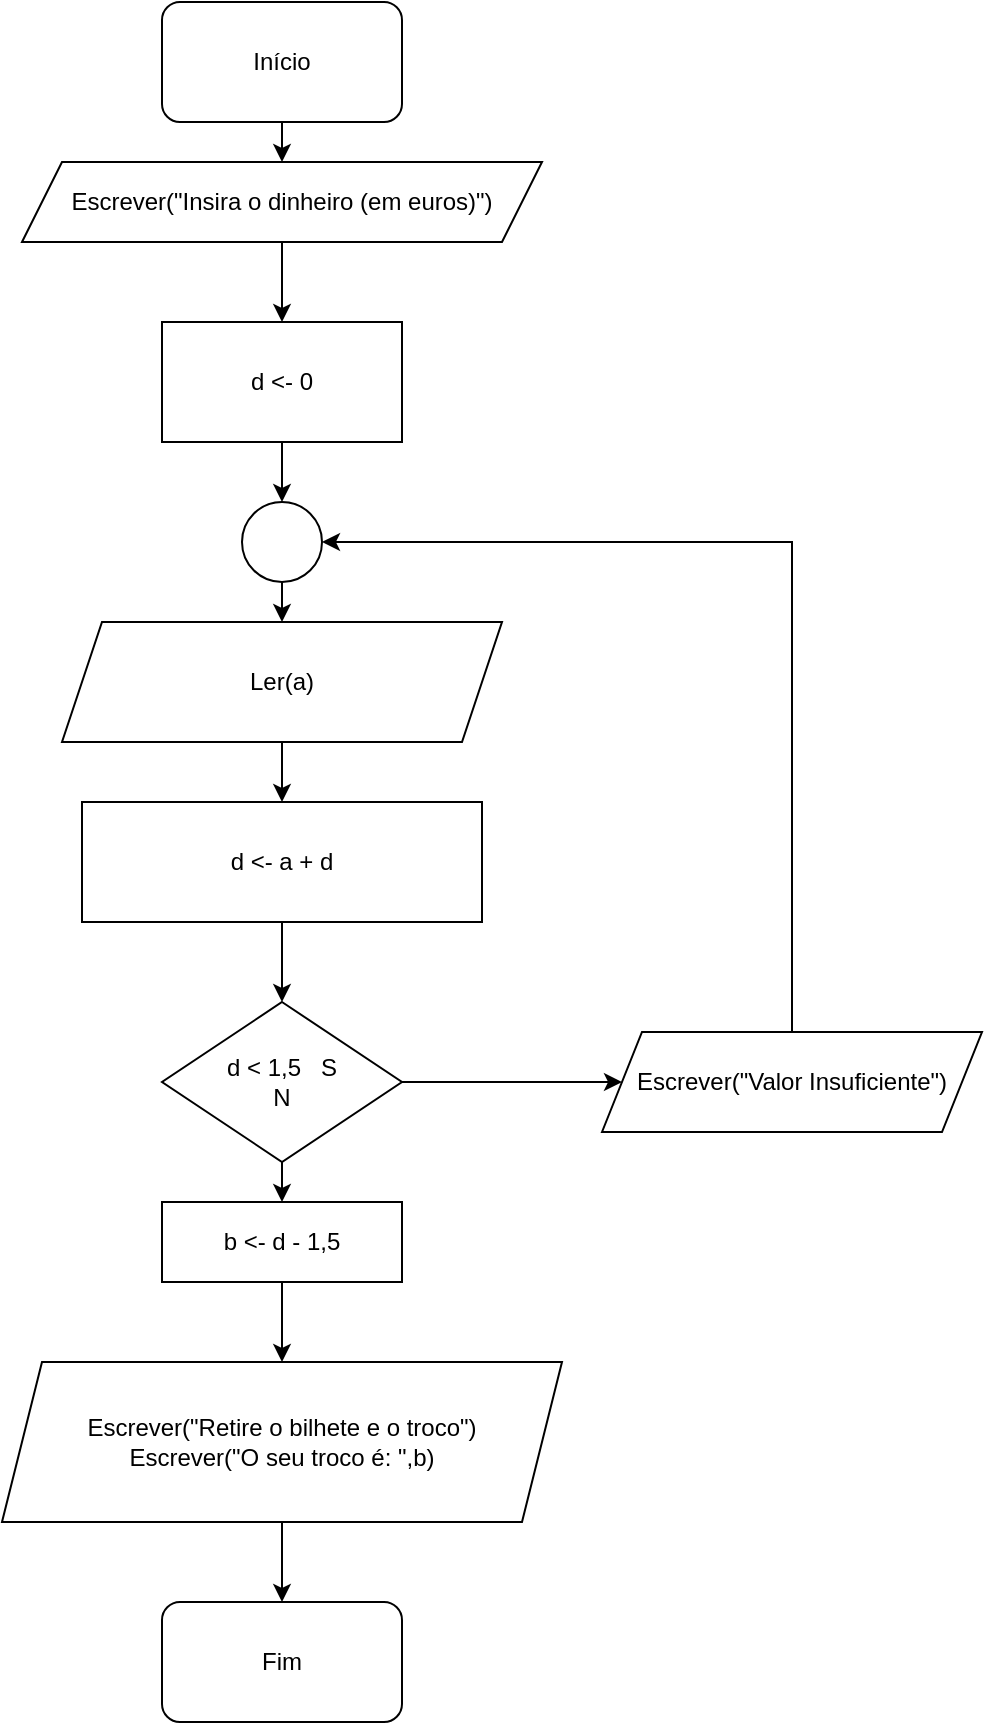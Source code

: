 <mxfile version="14.7.7" type="device"><diagram id="jc-p6jHexrQVGvodHyx1" name="Page-1"><mxGraphModel dx="1108" dy="460" grid="1" gridSize="10" guides="1" tooltips="1" connect="1" arrows="1" fold="1" page="1" pageScale="1" pageWidth="827" pageHeight="1169" math="0" shadow="0"><root><mxCell id="0"/><mxCell id="1" parent="0"/><mxCell id="eKf2ZzsNzRc_kJ0l7vfA-1" value="Início" style="rounded=1;whiteSpace=wrap;html=1;" vertex="1" parent="1"><mxGeometry x="360" width="120" height="60" as="geometry"/></mxCell><mxCell id="eKf2ZzsNzRc_kJ0l7vfA-2" value="" style="endArrow=classic;html=1;exitX=0.5;exitY=1;exitDx=0;exitDy=0;" edge="1" parent="1" source="eKf2ZzsNzRc_kJ0l7vfA-1"><mxGeometry width="50" height="50" relative="1" as="geometry"><mxPoint x="390" y="160" as="sourcePoint"/><mxPoint x="420" y="80" as="targetPoint"/></mxGeometry></mxCell><mxCell id="eKf2ZzsNzRc_kJ0l7vfA-3" value="Escrever(&quot;Insira o dinheiro (em euros)&quot;)" style="shape=parallelogram;perimeter=parallelogramPerimeter;whiteSpace=wrap;html=1;fixedSize=1;" vertex="1" parent="1"><mxGeometry x="290" y="80" width="260" height="40" as="geometry"/></mxCell><mxCell id="eKf2ZzsNzRc_kJ0l7vfA-7" style="edgeStyle=orthogonalEdgeStyle;rounded=0;orthogonalLoop=1;jettySize=auto;html=1;" edge="1" parent="1" source="eKf2ZzsNzRc_kJ0l7vfA-5"><mxGeometry relative="1" as="geometry"><mxPoint x="420" y="250" as="targetPoint"/></mxGeometry></mxCell><mxCell id="eKf2ZzsNzRc_kJ0l7vfA-5" value="d &amp;lt;- 0" style="rounded=0;whiteSpace=wrap;html=1;" vertex="1" parent="1"><mxGeometry x="360" y="160" width="120" height="60" as="geometry"/></mxCell><mxCell id="eKf2ZzsNzRc_kJ0l7vfA-6" value="" style="endArrow=classic;html=1;exitX=0.5;exitY=1;exitDx=0;exitDy=0;entryX=0.5;entryY=0;entryDx=0;entryDy=0;" edge="1" parent="1" source="eKf2ZzsNzRc_kJ0l7vfA-3" target="eKf2ZzsNzRc_kJ0l7vfA-5"><mxGeometry width="50" height="50" relative="1" as="geometry"><mxPoint x="260" y="250" as="sourcePoint"/><mxPoint x="310" y="200" as="targetPoint"/></mxGeometry></mxCell><mxCell id="eKf2ZzsNzRc_kJ0l7vfA-9" style="edgeStyle=orthogonalEdgeStyle;rounded=0;orthogonalLoop=1;jettySize=auto;html=1;" edge="1" parent="1" source="eKf2ZzsNzRc_kJ0l7vfA-8"><mxGeometry relative="1" as="geometry"><mxPoint x="420" y="310" as="targetPoint"/></mxGeometry></mxCell><mxCell id="eKf2ZzsNzRc_kJ0l7vfA-8" value="" style="ellipse;whiteSpace=wrap;html=1;aspect=fixed;" vertex="1" parent="1"><mxGeometry x="400" y="250" width="40" height="40" as="geometry"/></mxCell><mxCell id="eKf2ZzsNzRc_kJ0l7vfA-11" style="edgeStyle=orthogonalEdgeStyle;rounded=0;orthogonalLoop=1;jettySize=auto;html=1;" edge="1" parent="1" source="eKf2ZzsNzRc_kJ0l7vfA-10"><mxGeometry relative="1" as="geometry"><mxPoint x="420" y="400" as="targetPoint"/></mxGeometry></mxCell><mxCell id="eKf2ZzsNzRc_kJ0l7vfA-10" value="Ler(a)" style="shape=parallelogram;perimeter=parallelogramPerimeter;whiteSpace=wrap;html=1;fixedSize=1;" vertex="1" parent="1"><mxGeometry x="310" y="310" width="220" height="60" as="geometry"/></mxCell><mxCell id="eKf2ZzsNzRc_kJ0l7vfA-14" style="edgeStyle=orthogonalEdgeStyle;rounded=0;orthogonalLoop=1;jettySize=auto;html=1;" edge="1" parent="1" source="eKf2ZzsNzRc_kJ0l7vfA-12"><mxGeometry relative="1" as="geometry"><mxPoint x="420" y="500" as="targetPoint"/></mxGeometry></mxCell><mxCell id="eKf2ZzsNzRc_kJ0l7vfA-12" value="d &amp;lt;- a + d" style="rounded=0;whiteSpace=wrap;html=1;" vertex="1" parent="1"><mxGeometry x="320" y="400" width="200" height="60" as="geometry"/></mxCell><mxCell id="eKf2ZzsNzRc_kJ0l7vfA-18" style="edgeStyle=orthogonalEdgeStyle;rounded=0;orthogonalLoop=1;jettySize=auto;html=1;" edge="1" parent="1" source="eKf2ZzsNzRc_kJ0l7vfA-15"><mxGeometry relative="1" as="geometry"><mxPoint x="420" y="600" as="targetPoint"/></mxGeometry></mxCell><mxCell id="eKf2ZzsNzRc_kJ0l7vfA-22" style="edgeStyle=orthogonalEdgeStyle;rounded=0;orthogonalLoop=1;jettySize=auto;html=1;entryX=0;entryY=0.5;entryDx=0;entryDy=0;" edge="1" parent="1" source="eKf2ZzsNzRc_kJ0l7vfA-15" target="eKf2ZzsNzRc_kJ0l7vfA-21"><mxGeometry relative="1" as="geometry"><mxPoint x="580" y="540" as="targetPoint"/></mxGeometry></mxCell><mxCell id="eKf2ZzsNzRc_kJ0l7vfA-15" value="d &amp;lt; 1,5&amp;nbsp; &amp;nbsp;S&lt;br&gt;N" style="rhombus;whiteSpace=wrap;html=1;" vertex="1" parent="1"><mxGeometry x="360" y="500" width="120" height="80" as="geometry"/></mxCell><mxCell id="eKf2ZzsNzRc_kJ0l7vfA-24" style="edgeStyle=orthogonalEdgeStyle;rounded=0;orthogonalLoop=1;jettySize=auto;html=1;" edge="1" parent="1" source="eKf2ZzsNzRc_kJ0l7vfA-19"><mxGeometry relative="1" as="geometry"><mxPoint x="420" y="680" as="targetPoint"/></mxGeometry></mxCell><mxCell id="eKf2ZzsNzRc_kJ0l7vfA-19" value="b &amp;lt;- d - 1,5" style="rounded=0;whiteSpace=wrap;html=1;" vertex="1" parent="1"><mxGeometry x="360" y="600" width="120" height="40" as="geometry"/></mxCell><mxCell id="eKf2ZzsNzRc_kJ0l7vfA-20" style="edgeStyle=orthogonalEdgeStyle;rounded=0;orthogonalLoop=1;jettySize=auto;html=1;exitX=0.5;exitY=1;exitDx=0;exitDy=0;" edge="1" parent="1" source="eKf2ZzsNzRc_kJ0l7vfA-19" target="eKf2ZzsNzRc_kJ0l7vfA-19"><mxGeometry relative="1" as="geometry"/></mxCell><mxCell id="eKf2ZzsNzRc_kJ0l7vfA-23" style="edgeStyle=orthogonalEdgeStyle;rounded=0;orthogonalLoop=1;jettySize=auto;html=1;entryX=1;entryY=0.5;entryDx=0;entryDy=0;" edge="1" parent="1" source="eKf2ZzsNzRc_kJ0l7vfA-21" target="eKf2ZzsNzRc_kJ0l7vfA-8"><mxGeometry relative="1" as="geometry"><mxPoint x="675" y="270" as="targetPoint"/><Array as="points"><mxPoint x="675" y="270"/></Array></mxGeometry></mxCell><mxCell id="eKf2ZzsNzRc_kJ0l7vfA-21" value="Escrever(&quot;Valor Insuficiente&quot;)" style="shape=parallelogram;perimeter=parallelogramPerimeter;whiteSpace=wrap;html=1;fixedSize=1;" vertex="1" parent="1"><mxGeometry x="580" y="515" width="190" height="50" as="geometry"/></mxCell><mxCell id="eKf2ZzsNzRc_kJ0l7vfA-26" style="edgeStyle=orthogonalEdgeStyle;rounded=0;orthogonalLoop=1;jettySize=auto;html=1;" edge="1" parent="1" source="eKf2ZzsNzRc_kJ0l7vfA-25"><mxGeometry relative="1" as="geometry"><mxPoint x="420" y="800" as="targetPoint"/></mxGeometry></mxCell><mxCell id="eKf2ZzsNzRc_kJ0l7vfA-25" value="Escrever(&quot;Retire o bilhete e o troco&quot;)&lt;br&gt;Escrever(&quot;O seu troco é: &quot;,b)" style="shape=parallelogram;perimeter=parallelogramPerimeter;whiteSpace=wrap;html=1;fixedSize=1;" vertex="1" parent="1"><mxGeometry x="280" y="680" width="280" height="80" as="geometry"/></mxCell><mxCell id="eKf2ZzsNzRc_kJ0l7vfA-27" value="Fim" style="rounded=1;whiteSpace=wrap;html=1;" vertex="1" parent="1"><mxGeometry x="360" y="800" width="120" height="60" as="geometry"/></mxCell></root></mxGraphModel></diagram></mxfile>
